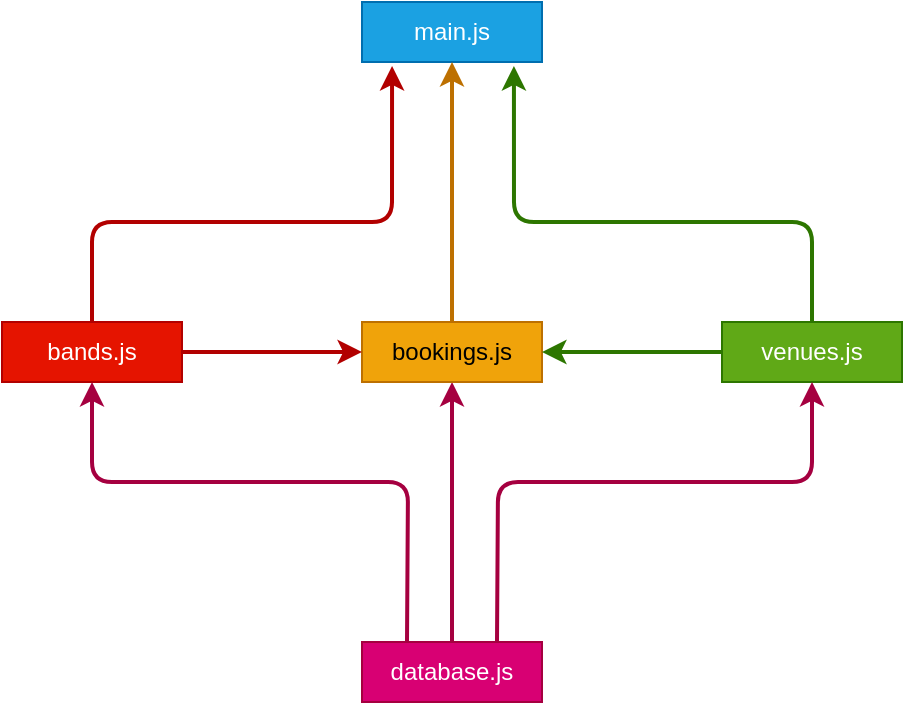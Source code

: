 <mxfile>
    <diagram id="s-OXZ0aa6OX2OldaFTqZ" name="Page-1">
        <mxGraphModel dx="837" dy="809" grid="1" gridSize="10" guides="1" tooltips="1" connect="1" arrows="1" fold="1" page="1" pageScale="1" pageWidth="850" pageHeight="1100" math="0" shadow="0">
            <root>
                <mxCell id="0"/>
                <mxCell id="1" parent="0"/>
                <mxCell id="9" style="edgeStyle=none;html=1;entryX=0.5;entryY=1;entryDx=0;entryDy=0;fillColor=#d80073;strokeColor=#A50040;strokeWidth=2;" edge="1" parent="1" source="2" target="5">
                    <mxGeometry relative="1" as="geometry"/>
                </mxCell>
                <mxCell id="2" value="database.js" style="whiteSpace=wrap;html=1;fillColor=#d80073;fontColor=#ffffff;strokeColor=#A50040;" vertex="1" parent="1">
                    <mxGeometry x="380" y="420" width="90" height="30" as="geometry"/>
                </mxCell>
                <mxCell id="3" value="main.js" style="whiteSpace=wrap;html=1;fillColor=#1ba1e2;fontColor=#ffffff;strokeColor=#006EAF;" vertex="1" parent="1">
                    <mxGeometry x="380" y="100" width="90" height="30" as="geometry"/>
                </mxCell>
                <mxCell id="4" value="bands.js" style="whiteSpace=wrap;html=1;fillColor=#e51400;fontColor=#ffffff;strokeColor=#B20000;" vertex="1" parent="1">
                    <mxGeometry x="200" y="260" width="90" height="30" as="geometry"/>
                </mxCell>
                <mxCell id="5" value="bookings.js" style="whiteSpace=wrap;html=1;fillColor=#f0a30a;fontColor=#000000;strokeColor=#BD7000;" vertex="1" parent="1">
                    <mxGeometry x="380" y="260" width="90" height="30" as="geometry"/>
                </mxCell>
                <mxCell id="6" value="venues.js" style="whiteSpace=wrap;html=1;fillColor=#60a917;fontColor=#ffffff;strokeColor=#2D7600;" vertex="1" parent="1">
                    <mxGeometry x="560" y="260" width="90" height="30" as="geometry"/>
                </mxCell>
                <mxCell id="10" value="" style="edgeStyle=none;orthogonalLoop=1;jettySize=auto;html=1;exitX=0.25;exitY=0;exitDx=0;exitDy=0;entryX=0.5;entryY=1;entryDx=0;entryDy=0;fillColor=#d80073;strokeColor=#A50040;strokeWidth=2;" edge="1" parent="1" source="2" target="4">
                    <mxGeometry width="80" relative="1" as="geometry">
                        <mxPoint x="430" y="410" as="sourcePoint"/>
                        <mxPoint x="510" y="410" as="targetPoint"/>
                        <Array as="points">
                            <mxPoint x="403" y="340"/>
                            <mxPoint x="245" y="340"/>
                        </Array>
                    </mxGeometry>
                </mxCell>
                <mxCell id="11" value="" style="edgeStyle=none;orthogonalLoop=1;jettySize=auto;html=1;exitX=0.75;exitY=0;exitDx=0;exitDy=0;entryX=0.5;entryY=1;entryDx=0;entryDy=0;fillColor=#d80073;strokeColor=#A50040;strokeWidth=2;" edge="1" parent="1" source="2" target="6">
                    <mxGeometry width="80" relative="1" as="geometry">
                        <mxPoint x="450" y="410" as="sourcePoint"/>
                        <mxPoint x="510" y="410" as="targetPoint"/>
                        <Array as="points">
                            <mxPoint x="448" y="340"/>
                            <mxPoint x="605" y="340"/>
                        </Array>
                    </mxGeometry>
                </mxCell>
                <mxCell id="12" value="" style="edgeStyle=none;orthogonalLoop=1;jettySize=auto;html=1;exitX=1;exitY=0.5;exitDx=0;exitDy=0;entryX=0;entryY=0.5;entryDx=0;entryDy=0;fillColor=#e51400;strokeColor=#B20000;strokeWidth=2;" edge="1" parent="1" source="4" target="5">
                    <mxGeometry width="80" relative="1" as="geometry">
                        <mxPoint x="430" y="410" as="sourcePoint"/>
                        <mxPoint x="510" y="410" as="targetPoint"/>
                        <Array as="points"/>
                    </mxGeometry>
                </mxCell>
                <mxCell id="13" value="" style="edgeStyle=none;orthogonalLoop=1;jettySize=auto;html=1;exitX=0;exitY=0.5;exitDx=0;exitDy=0;entryX=1;entryY=0.5;entryDx=0;entryDy=0;fillColor=#60a917;strokeColor=#2D7600;strokeWidth=2;" edge="1" parent="1" source="6" target="5">
                    <mxGeometry width="80" relative="1" as="geometry">
                        <mxPoint x="430" y="410" as="sourcePoint"/>
                        <mxPoint x="510" y="410" as="targetPoint"/>
                        <Array as="points"/>
                    </mxGeometry>
                </mxCell>
                <mxCell id="14" value="" style="edgeStyle=none;orthogonalLoop=1;jettySize=auto;html=1;exitX=0.5;exitY=0;exitDx=0;exitDy=0;entryX=0.167;entryY=1.067;entryDx=0;entryDy=0;entryPerimeter=0;fillColor=#e51400;strokeColor=#B20000;strokeWidth=2;" edge="1" parent="1" source="4" target="3">
                    <mxGeometry width="80" relative="1" as="geometry">
                        <mxPoint x="430" y="410" as="sourcePoint"/>
                        <mxPoint x="510" y="410" as="targetPoint"/>
                        <Array as="points">
                            <mxPoint x="245" y="210"/>
                            <mxPoint x="395" y="210"/>
                        </Array>
                    </mxGeometry>
                </mxCell>
                <mxCell id="15" value="" style="edgeStyle=none;orthogonalLoop=1;jettySize=auto;html=1;exitX=0.5;exitY=0;exitDx=0;exitDy=0;entryX=0.844;entryY=1.067;entryDx=0;entryDy=0;entryPerimeter=0;fillColor=#60a917;strokeColor=#2D7600;strokeWidth=2;" edge="1" parent="1" source="6" target="3">
                    <mxGeometry width="80" relative="1" as="geometry">
                        <mxPoint x="430" y="410" as="sourcePoint"/>
                        <mxPoint x="510" y="410" as="targetPoint"/>
                        <Array as="points">
                            <mxPoint x="605" y="210"/>
                            <mxPoint x="456" y="210"/>
                        </Array>
                    </mxGeometry>
                </mxCell>
                <mxCell id="16" value="" style="edgeStyle=none;orthogonalLoop=1;jettySize=auto;html=1;exitX=0.5;exitY=0;exitDx=0;exitDy=0;entryX=0.5;entryY=1;entryDx=0;entryDy=0;strokeWidth=2;fillColor=#f0a30a;strokeColor=#BD7000;" edge="1" parent="1" source="5" target="3">
                    <mxGeometry width="80" relative="1" as="geometry">
                        <mxPoint x="430" y="410" as="sourcePoint"/>
                        <mxPoint x="510" y="410" as="targetPoint"/>
                        <Array as="points"/>
                    </mxGeometry>
                </mxCell>
            </root>
        </mxGraphModel>
    </diagram>
</mxfile>